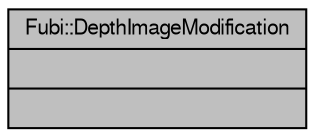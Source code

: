 digraph "Fubi::DepthImageModification"
{
  edge [fontname="FreeSans",fontsize="10",labelfontname="FreeSans",labelfontsize="10"];
  node [fontname="FreeSans",fontsize="10",shape=record];
  Node1 [label="{Fubi::DepthImageModification\n||}",height=0.2,width=0.4,color="black", fillcolor="grey75", style="filled" fontcolor="black"];
}
